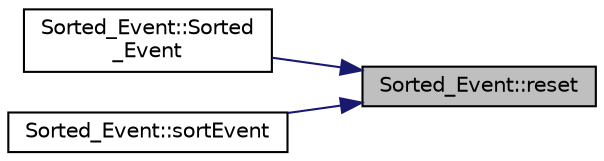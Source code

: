 digraph "Sorted_Event::reset"
{
 // LATEX_PDF_SIZE
  edge [fontname="Helvetica",fontsize="10",labelfontname="Helvetica",labelfontsize="10"];
  node [fontname="Helvetica",fontsize="10",shape=record];
  rankdir="RL";
  Node1 [label="Sorted_Event::reset",height=0.2,width=0.4,color="black", fillcolor="grey75", style="filled", fontcolor="black",tooltip=" "];
  Node1 -> Node2 [dir="back",color="midnightblue",fontsize="10",style="solid",fontname="Helvetica"];
  Node2 [label="Sorted_Event::Sorted\l_Event",height=0.2,width=0.4,color="black", fillcolor="white", style="filled",URL="$class_sorted___event.html#a56053521c62b98b011cc22ef5064fba0",tooltip=" "];
  Node1 -> Node3 [dir="back",color="midnightblue",fontsize="10",style="solid",fontname="Helvetica"];
  Node3 [label="Sorted_Event::sortEvent",height=0.2,width=0.4,color="black", fillcolor="white", style="filled",URL="$class_sorted___event.html#a526eefb6a423a59ff6096766c04c98e2",tooltip=" "];
}
